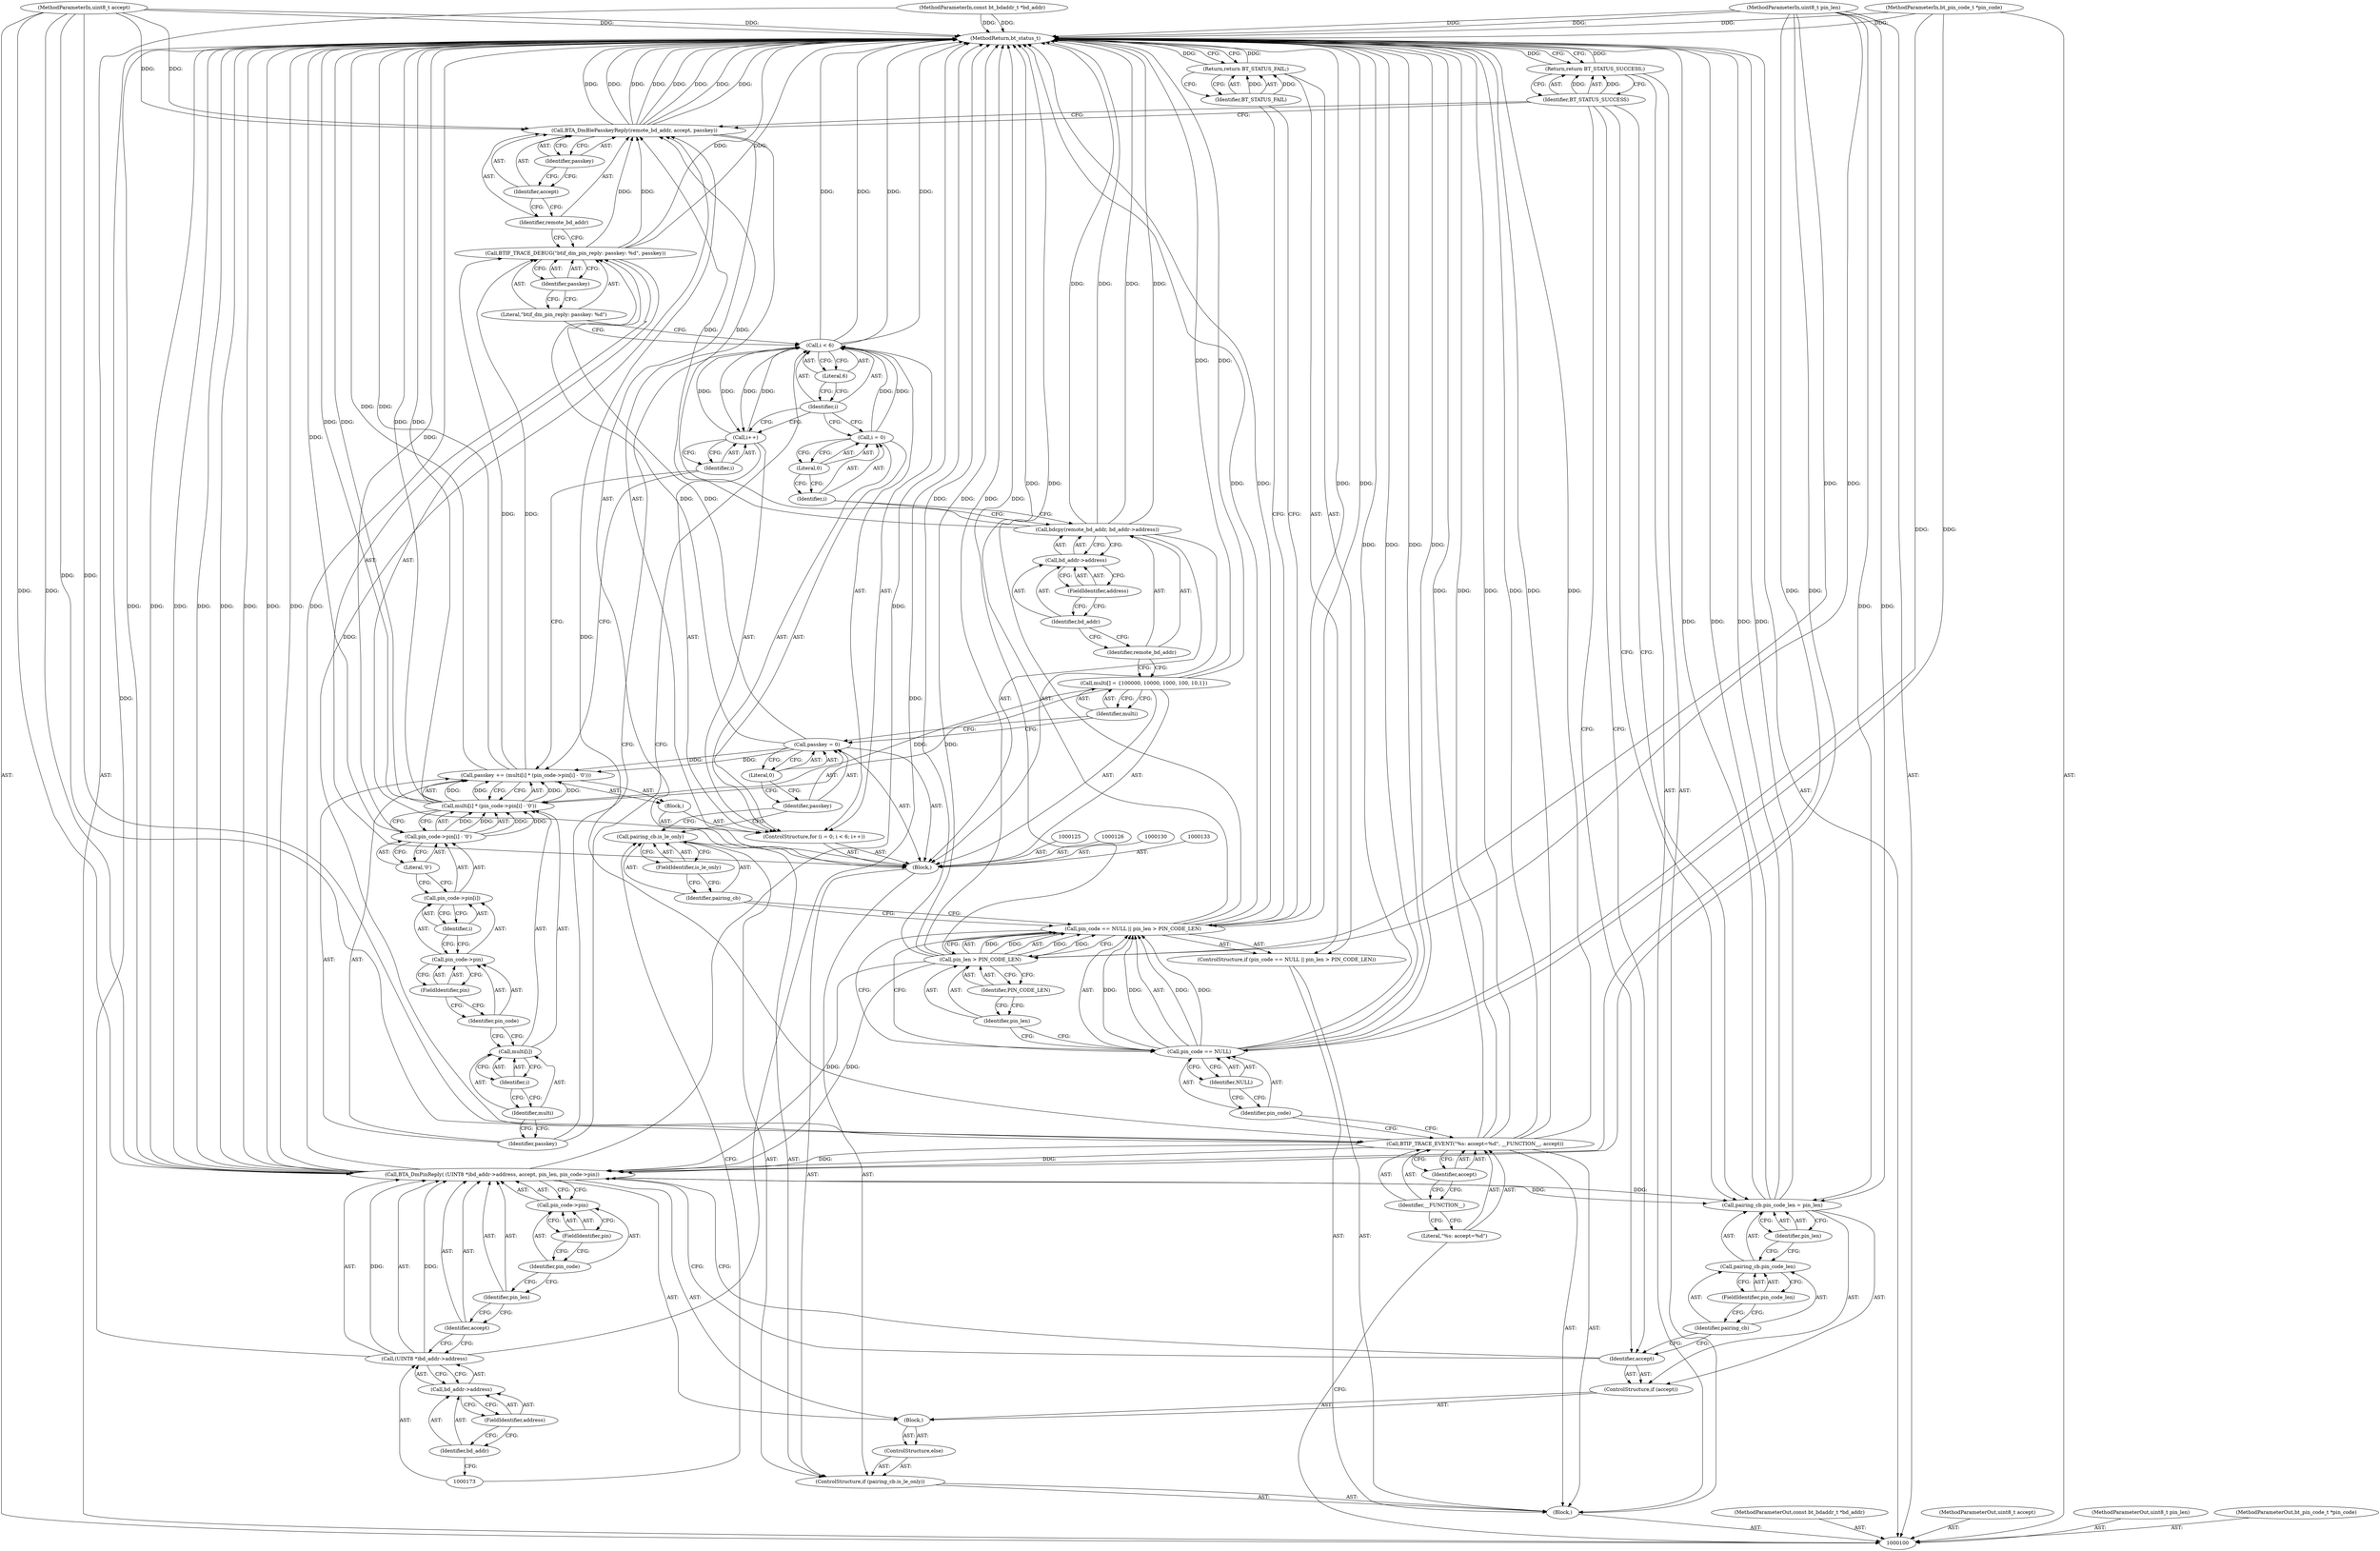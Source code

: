 digraph "0_Android_9b534de2aca5d790c2a1c4d76b545f16137d95dd" {
"1000191" [label="(MethodReturn,bt_status_t)"];
"1000101" [label="(MethodParameterIn,const bt_bdaddr_t *bd_addr)"];
"1000298" [label="(MethodParameterOut,const bt_bdaddr_t *bd_addr)"];
"1000102" [label="(MethodParameterIn,uint8_t accept)"];
"1000299" [label="(MethodParameterOut,uint8_t accept)"];
"1000120" [label="(ControlStructure,if (pairing_cb.is_le_only))"];
"1000123" [label="(FieldIdentifier,is_le_only)"];
"1000121" [label="(Call,pairing_cb.is_le_only)"];
"1000122" [label="(Identifier,pairing_cb)"];
"1000127" [label="(Call,passkey = 0)"];
"1000128" [label="(Identifier,passkey)"];
"1000129" [label="(Literal,0)"];
"1000131" [label="(Call,multi[] = {100000, 10000, 1000, 100, 10,1})"];
"1000132" [label="(Identifier,multi)"];
"1000124" [label="(Block,)"];
"1000135" [label="(Identifier,remote_bd_addr)"];
"1000136" [label="(Call,bd_addr->address)"];
"1000137" [label="(Identifier,bd_addr)"];
"1000138" [label="(FieldIdentifier,address)"];
"1000134" [label="(Call,bdcpy(remote_bd_addr, bd_addr->address))"];
"1000139" [label="(ControlStructure,for (i = 0; i < 6; i++))"];
"1000142" [label="(Literal,0)"];
"1000143" [label="(Call,i < 6)"];
"1000144" [label="(Identifier,i)"];
"1000145" [label="(Literal,6)"];
"1000146" [label="(Call,i++)"];
"1000147" [label="(Identifier,i)"];
"1000140" [label="(Call,i = 0)"];
"1000141" [label="(Identifier,i)"];
"1000148" [label="(Block,)"];
"1000149" [label="(Call,passkey += (multi[i] * (pin_code->pin[i] - '0')))"];
"1000150" [label="(Identifier,passkey)"];
"1000151" [label="(Call,multi[i] * (pin_code->pin[i] - '0'))"];
"1000152" [label="(Call,multi[i])"];
"1000153" [label="(Identifier,multi)"];
"1000154" [label="(Identifier,i)"];
"1000155" [label="(Call,pin_code->pin[i] - '0')"];
"1000156" [label="(Call,pin_code->pin[i])"];
"1000157" [label="(Call,pin_code->pin)"];
"1000158" [label="(Identifier,pin_code)"];
"1000159" [label="(FieldIdentifier,pin)"];
"1000160" [label="(Identifier,i)"];
"1000161" [label="(Literal,'0')"];
"1000163" [label="(Literal,\"btif_dm_pin_reply: passkey: %d\")"];
"1000164" [label="(Identifier,passkey)"];
"1000162" [label="(Call,BTIF_TRACE_DEBUG(\"btif_dm_pin_reply: passkey: %d\", passkey))"];
"1000166" [label="(Identifier,remote_bd_addr)"];
"1000167" [label="(Identifier,accept)"];
"1000168" [label="(Identifier,passkey)"];
"1000165" [label="(Call,BTA_DmBlePasskeyReply(remote_bd_addr, accept, passkey))"];
"1000169" [label="(ControlStructure,else)"];
"1000170" [label="(Block,)"];
"1000172" [label="(Call,(UINT8 *)bd_addr->address)"];
"1000174" [label="(Call,bd_addr->address)"];
"1000175" [label="(Identifier,bd_addr)"];
"1000176" [label="(FieldIdentifier,address)"];
"1000177" [label="(Identifier,accept)"];
"1000178" [label="(Identifier,pin_len)"];
"1000179" [label="(Call,pin_code->pin)"];
"1000180" [label="(Identifier,pin_code)"];
"1000181" [label="(FieldIdentifier,pin)"];
"1000171" [label="(Call,BTA_DmPinReply( (UINT8 *)bd_addr->address, accept, pin_len, pin_code->pin))"];
"1000182" [label="(ControlStructure,if (accept))"];
"1000183" [label="(Identifier,accept)"];
"1000184" [label="(Call,pairing_cb.pin_code_len = pin_len)"];
"1000185" [label="(Call,pairing_cb.pin_code_len)"];
"1000186" [label="(Identifier,pairing_cb)"];
"1000187" [label="(FieldIdentifier,pin_code_len)"];
"1000188" [label="(Identifier,pin_len)"];
"1000103" [label="(MethodParameterIn,uint8_t pin_len)"];
"1000300" [label="(MethodParameterOut,uint8_t pin_len)"];
"1000104" [label="(MethodParameterIn,bt_pin_code_t *pin_code)"];
"1000301" [label="(MethodParameterOut,bt_pin_code_t *pin_code)"];
"1000189" [label="(Return,return BT_STATUS_SUCCESS;)"];
"1000190" [label="(Identifier,BT_STATUS_SUCCESS)"];
"1000105" [label="(Block,)"];
"1000107" [label="(Literal,\"%s: accept=%d\")"];
"1000108" [label="(Identifier,__FUNCTION__)"];
"1000106" [label="(Call,BTIF_TRACE_EVENT(\"%s: accept=%d\", __FUNCTION__, accept))"];
"1000109" [label="(Identifier,accept)"];
"1000114" [label="(Identifier,NULL)"];
"1000115" [label="(Call,pin_len > PIN_CODE_LEN)"];
"1000116" [label="(Identifier,pin_len)"];
"1000117" [label="(Identifier,PIN_CODE_LEN)"];
"1000110" [label="(ControlStructure,if (pin_code == NULL || pin_len > PIN_CODE_LEN))"];
"1000111" [label="(Call,pin_code == NULL || pin_len > PIN_CODE_LEN)"];
"1000112" [label="(Call,pin_code == NULL)"];
"1000113" [label="(Identifier,pin_code)"];
"1000119" [label="(Identifier,BT_STATUS_FAIL)"];
"1000118" [label="(Return,return BT_STATUS_FAIL;)"];
"1000191" -> "1000100"  [label="AST: "];
"1000191" -> "1000118"  [label="CFG: "];
"1000191" -> "1000189"  [label="CFG: "];
"1000165" -> "1000191"  [label="DDG: "];
"1000165" -> "1000191"  [label="DDG: "];
"1000165" -> "1000191"  [label="DDG: "];
"1000165" -> "1000191"  [label="DDG: "];
"1000171" -> "1000191"  [label="DDG: "];
"1000171" -> "1000191"  [label="DDG: "];
"1000171" -> "1000191"  [label="DDG: "];
"1000171" -> "1000191"  [label="DDG: "];
"1000171" -> "1000191"  [label="DDG: "];
"1000106" -> "1000191"  [label="DDG: "];
"1000106" -> "1000191"  [label="DDG: "];
"1000106" -> "1000191"  [label="DDG: "];
"1000184" -> "1000191"  [label="DDG: "];
"1000184" -> "1000191"  [label="DDG: "];
"1000149" -> "1000191"  [label="DDG: "];
"1000112" -> "1000191"  [label="DDG: "];
"1000112" -> "1000191"  [label="DDG: "];
"1000131" -> "1000191"  [label="DDG: "];
"1000111" -> "1000191"  [label="DDG: "];
"1000111" -> "1000191"  [label="DDG: "];
"1000111" -> "1000191"  [label="DDG: "];
"1000155" -> "1000191"  [label="DDG: "];
"1000115" -> "1000191"  [label="DDG: "];
"1000115" -> "1000191"  [label="DDG: "];
"1000104" -> "1000191"  [label="DDG: "];
"1000151" -> "1000191"  [label="DDG: "];
"1000151" -> "1000191"  [label="DDG: "];
"1000103" -> "1000191"  [label="DDG: "];
"1000143" -> "1000191"  [label="DDG: "];
"1000143" -> "1000191"  [label="DDG: "];
"1000134" -> "1000191"  [label="DDG: "];
"1000134" -> "1000191"  [label="DDG: "];
"1000102" -> "1000191"  [label="DDG: "];
"1000101" -> "1000191"  [label="DDG: "];
"1000162" -> "1000191"  [label="DDG: "];
"1000172" -> "1000191"  [label="DDG: "];
"1000118" -> "1000191"  [label="DDG: "];
"1000189" -> "1000191"  [label="DDG: "];
"1000101" -> "1000100"  [label="AST: "];
"1000101" -> "1000191"  [label="DDG: "];
"1000298" -> "1000100"  [label="AST: "];
"1000102" -> "1000100"  [label="AST: "];
"1000102" -> "1000191"  [label="DDG: "];
"1000102" -> "1000106"  [label="DDG: "];
"1000102" -> "1000165"  [label="DDG: "];
"1000102" -> "1000171"  [label="DDG: "];
"1000299" -> "1000100"  [label="AST: "];
"1000120" -> "1000105"  [label="AST: "];
"1000121" -> "1000120"  [label="AST: "];
"1000124" -> "1000120"  [label="AST: "];
"1000169" -> "1000120"  [label="AST: "];
"1000123" -> "1000121"  [label="AST: "];
"1000123" -> "1000122"  [label="CFG: "];
"1000121" -> "1000123"  [label="CFG: "];
"1000121" -> "1000120"  [label="AST: "];
"1000121" -> "1000123"  [label="CFG: "];
"1000122" -> "1000121"  [label="AST: "];
"1000123" -> "1000121"  [label="AST: "];
"1000128" -> "1000121"  [label="CFG: "];
"1000173" -> "1000121"  [label="CFG: "];
"1000122" -> "1000121"  [label="AST: "];
"1000122" -> "1000111"  [label="CFG: "];
"1000123" -> "1000122"  [label="CFG: "];
"1000127" -> "1000124"  [label="AST: "];
"1000127" -> "1000129"  [label="CFG: "];
"1000128" -> "1000127"  [label="AST: "];
"1000129" -> "1000127"  [label="AST: "];
"1000132" -> "1000127"  [label="CFG: "];
"1000127" -> "1000149"  [label="DDG: "];
"1000127" -> "1000162"  [label="DDG: "];
"1000128" -> "1000127"  [label="AST: "];
"1000128" -> "1000121"  [label="CFG: "];
"1000129" -> "1000128"  [label="CFG: "];
"1000129" -> "1000127"  [label="AST: "];
"1000129" -> "1000128"  [label="CFG: "];
"1000127" -> "1000129"  [label="CFG: "];
"1000131" -> "1000124"  [label="AST: "];
"1000131" -> "1000132"  [label="CFG: "];
"1000132" -> "1000131"  [label="AST: "];
"1000135" -> "1000131"  [label="CFG: "];
"1000131" -> "1000191"  [label="DDG: "];
"1000131" -> "1000151"  [label="DDG: "];
"1000132" -> "1000131"  [label="AST: "];
"1000132" -> "1000127"  [label="CFG: "];
"1000131" -> "1000132"  [label="CFG: "];
"1000124" -> "1000120"  [label="AST: "];
"1000125" -> "1000124"  [label="AST: "];
"1000126" -> "1000124"  [label="AST: "];
"1000127" -> "1000124"  [label="AST: "];
"1000130" -> "1000124"  [label="AST: "];
"1000131" -> "1000124"  [label="AST: "];
"1000133" -> "1000124"  [label="AST: "];
"1000134" -> "1000124"  [label="AST: "];
"1000139" -> "1000124"  [label="AST: "];
"1000162" -> "1000124"  [label="AST: "];
"1000165" -> "1000124"  [label="AST: "];
"1000135" -> "1000134"  [label="AST: "];
"1000135" -> "1000131"  [label="CFG: "];
"1000137" -> "1000135"  [label="CFG: "];
"1000136" -> "1000134"  [label="AST: "];
"1000136" -> "1000138"  [label="CFG: "];
"1000137" -> "1000136"  [label="AST: "];
"1000138" -> "1000136"  [label="AST: "];
"1000134" -> "1000136"  [label="CFG: "];
"1000137" -> "1000136"  [label="AST: "];
"1000137" -> "1000135"  [label="CFG: "];
"1000138" -> "1000137"  [label="CFG: "];
"1000138" -> "1000136"  [label="AST: "];
"1000138" -> "1000137"  [label="CFG: "];
"1000136" -> "1000138"  [label="CFG: "];
"1000134" -> "1000124"  [label="AST: "];
"1000134" -> "1000136"  [label="CFG: "];
"1000135" -> "1000134"  [label="AST: "];
"1000136" -> "1000134"  [label="AST: "];
"1000141" -> "1000134"  [label="CFG: "];
"1000134" -> "1000191"  [label="DDG: "];
"1000134" -> "1000191"  [label="DDG: "];
"1000134" -> "1000165"  [label="DDG: "];
"1000139" -> "1000124"  [label="AST: "];
"1000140" -> "1000139"  [label="AST: "];
"1000143" -> "1000139"  [label="AST: "];
"1000146" -> "1000139"  [label="AST: "];
"1000148" -> "1000139"  [label="AST: "];
"1000142" -> "1000140"  [label="AST: "];
"1000142" -> "1000141"  [label="CFG: "];
"1000140" -> "1000142"  [label="CFG: "];
"1000143" -> "1000139"  [label="AST: "];
"1000143" -> "1000145"  [label="CFG: "];
"1000144" -> "1000143"  [label="AST: "];
"1000145" -> "1000143"  [label="AST: "];
"1000150" -> "1000143"  [label="CFG: "];
"1000163" -> "1000143"  [label="CFG: "];
"1000143" -> "1000191"  [label="DDG: "];
"1000143" -> "1000191"  [label="DDG: "];
"1000140" -> "1000143"  [label="DDG: "];
"1000146" -> "1000143"  [label="DDG: "];
"1000143" -> "1000146"  [label="DDG: "];
"1000144" -> "1000143"  [label="AST: "];
"1000144" -> "1000140"  [label="CFG: "];
"1000144" -> "1000146"  [label="CFG: "];
"1000145" -> "1000144"  [label="CFG: "];
"1000145" -> "1000143"  [label="AST: "];
"1000145" -> "1000144"  [label="CFG: "];
"1000143" -> "1000145"  [label="CFG: "];
"1000146" -> "1000139"  [label="AST: "];
"1000146" -> "1000147"  [label="CFG: "];
"1000147" -> "1000146"  [label="AST: "];
"1000144" -> "1000146"  [label="CFG: "];
"1000146" -> "1000143"  [label="DDG: "];
"1000143" -> "1000146"  [label="DDG: "];
"1000147" -> "1000146"  [label="AST: "];
"1000147" -> "1000149"  [label="CFG: "];
"1000146" -> "1000147"  [label="CFG: "];
"1000140" -> "1000139"  [label="AST: "];
"1000140" -> "1000142"  [label="CFG: "];
"1000141" -> "1000140"  [label="AST: "];
"1000142" -> "1000140"  [label="AST: "];
"1000144" -> "1000140"  [label="CFG: "];
"1000140" -> "1000143"  [label="DDG: "];
"1000141" -> "1000140"  [label="AST: "];
"1000141" -> "1000134"  [label="CFG: "];
"1000142" -> "1000141"  [label="CFG: "];
"1000148" -> "1000139"  [label="AST: "];
"1000149" -> "1000148"  [label="AST: "];
"1000149" -> "1000148"  [label="AST: "];
"1000149" -> "1000151"  [label="CFG: "];
"1000150" -> "1000149"  [label="AST: "];
"1000151" -> "1000149"  [label="AST: "];
"1000147" -> "1000149"  [label="CFG: "];
"1000149" -> "1000191"  [label="DDG: "];
"1000151" -> "1000149"  [label="DDG: "];
"1000151" -> "1000149"  [label="DDG: "];
"1000127" -> "1000149"  [label="DDG: "];
"1000149" -> "1000162"  [label="DDG: "];
"1000150" -> "1000149"  [label="AST: "];
"1000150" -> "1000143"  [label="CFG: "];
"1000153" -> "1000150"  [label="CFG: "];
"1000151" -> "1000149"  [label="AST: "];
"1000151" -> "1000155"  [label="CFG: "];
"1000152" -> "1000151"  [label="AST: "];
"1000155" -> "1000151"  [label="AST: "];
"1000149" -> "1000151"  [label="CFG: "];
"1000151" -> "1000191"  [label="DDG: "];
"1000151" -> "1000191"  [label="DDG: "];
"1000151" -> "1000149"  [label="DDG: "];
"1000151" -> "1000149"  [label="DDG: "];
"1000131" -> "1000151"  [label="DDG: "];
"1000155" -> "1000151"  [label="DDG: "];
"1000155" -> "1000151"  [label="DDG: "];
"1000152" -> "1000151"  [label="AST: "];
"1000152" -> "1000154"  [label="CFG: "];
"1000153" -> "1000152"  [label="AST: "];
"1000154" -> "1000152"  [label="AST: "];
"1000158" -> "1000152"  [label="CFG: "];
"1000153" -> "1000152"  [label="AST: "];
"1000153" -> "1000150"  [label="CFG: "];
"1000154" -> "1000153"  [label="CFG: "];
"1000154" -> "1000152"  [label="AST: "];
"1000154" -> "1000153"  [label="CFG: "];
"1000152" -> "1000154"  [label="CFG: "];
"1000155" -> "1000151"  [label="AST: "];
"1000155" -> "1000161"  [label="CFG: "];
"1000156" -> "1000155"  [label="AST: "];
"1000161" -> "1000155"  [label="AST: "];
"1000151" -> "1000155"  [label="CFG: "];
"1000155" -> "1000191"  [label="DDG: "];
"1000155" -> "1000151"  [label="DDG: "];
"1000155" -> "1000151"  [label="DDG: "];
"1000156" -> "1000155"  [label="AST: "];
"1000156" -> "1000160"  [label="CFG: "];
"1000157" -> "1000156"  [label="AST: "];
"1000160" -> "1000156"  [label="AST: "];
"1000161" -> "1000156"  [label="CFG: "];
"1000157" -> "1000156"  [label="AST: "];
"1000157" -> "1000159"  [label="CFG: "];
"1000158" -> "1000157"  [label="AST: "];
"1000159" -> "1000157"  [label="AST: "];
"1000160" -> "1000157"  [label="CFG: "];
"1000158" -> "1000157"  [label="AST: "];
"1000158" -> "1000152"  [label="CFG: "];
"1000159" -> "1000158"  [label="CFG: "];
"1000159" -> "1000157"  [label="AST: "];
"1000159" -> "1000158"  [label="CFG: "];
"1000157" -> "1000159"  [label="CFG: "];
"1000160" -> "1000156"  [label="AST: "];
"1000160" -> "1000157"  [label="CFG: "];
"1000156" -> "1000160"  [label="CFG: "];
"1000161" -> "1000155"  [label="AST: "];
"1000161" -> "1000156"  [label="CFG: "];
"1000155" -> "1000161"  [label="CFG: "];
"1000163" -> "1000162"  [label="AST: "];
"1000163" -> "1000143"  [label="CFG: "];
"1000164" -> "1000163"  [label="CFG: "];
"1000164" -> "1000162"  [label="AST: "];
"1000164" -> "1000163"  [label="CFG: "];
"1000162" -> "1000164"  [label="CFG: "];
"1000162" -> "1000124"  [label="AST: "];
"1000162" -> "1000164"  [label="CFG: "];
"1000163" -> "1000162"  [label="AST: "];
"1000164" -> "1000162"  [label="AST: "];
"1000166" -> "1000162"  [label="CFG: "];
"1000162" -> "1000191"  [label="DDG: "];
"1000149" -> "1000162"  [label="DDG: "];
"1000127" -> "1000162"  [label="DDG: "];
"1000162" -> "1000165"  [label="DDG: "];
"1000166" -> "1000165"  [label="AST: "];
"1000166" -> "1000162"  [label="CFG: "];
"1000167" -> "1000166"  [label="CFG: "];
"1000167" -> "1000165"  [label="AST: "];
"1000167" -> "1000166"  [label="CFG: "];
"1000168" -> "1000167"  [label="CFG: "];
"1000168" -> "1000165"  [label="AST: "];
"1000168" -> "1000167"  [label="CFG: "];
"1000165" -> "1000168"  [label="CFG: "];
"1000165" -> "1000124"  [label="AST: "];
"1000165" -> "1000168"  [label="CFG: "];
"1000166" -> "1000165"  [label="AST: "];
"1000167" -> "1000165"  [label="AST: "];
"1000168" -> "1000165"  [label="AST: "];
"1000190" -> "1000165"  [label="CFG: "];
"1000165" -> "1000191"  [label="DDG: "];
"1000165" -> "1000191"  [label="DDG: "];
"1000165" -> "1000191"  [label="DDG: "];
"1000165" -> "1000191"  [label="DDG: "];
"1000134" -> "1000165"  [label="DDG: "];
"1000106" -> "1000165"  [label="DDG: "];
"1000102" -> "1000165"  [label="DDG: "];
"1000162" -> "1000165"  [label="DDG: "];
"1000169" -> "1000120"  [label="AST: "];
"1000170" -> "1000169"  [label="AST: "];
"1000170" -> "1000169"  [label="AST: "];
"1000171" -> "1000170"  [label="AST: "];
"1000182" -> "1000170"  [label="AST: "];
"1000172" -> "1000171"  [label="AST: "];
"1000172" -> "1000174"  [label="CFG: "];
"1000173" -> "1000172"  [label="AST: "];
"1000174" -> "1000172"  [label="AST: "];
"1000177" -> "1000172"  [label="CFG: "];
"1000172" -> "1000191"  [label="DDG: "];
"1000172" -> "1000171"  [label="DDG: "];
"1000174" -> "1000172"  [label="AST: "];
"1000174" -> "1000176"  [label="CFG: "];
"1000175" -> "1000174"  [label="AST: "];
"1000176" -> "1000174"  [label="AST: "];
"1000172" -> "1000174"  [label="CFG: "];
"1000175" -> "1000174"  [label="AST: "];
"1000175" -> "1000173"  [label="CFG: "];
"1000176" -> "1000175"  [label="CFG: "];
"1000176" -> "1000174"  [label="AST: "];
"1000176" -> "1000175"  [label="CFG: "];
"1000174" -> "1000176"  [label="CFG: "];
"1000177" -> "1000171"  [label="AST: "];
"1000177" -> "1000172"  [label="CFG: "];
"1000178" -> "1000177"  [label="CFG: "];
"1000178" -> "1000171"  [label="AST: "];
"1000178" -> "1000177"  [label="CFG: "];
"1000180" -> "1000178"  [label="CFG: "];
"1000179" -> "1000171"  [label="AST: "];
"1000179" -> "1000181"  [label="CFG: "];
"1000180" -> "1000179"  [label="AST: "];
"1000181" -> "1000179"  [label="AST: "];
"1000171" -> "1000179"  [label="CFG: "];
"1000180" -> "1000179"  [label="AST: "];
"1000180" -> "1000178"  [label="CFG: "];
"1000181" -> "1000180"  [label="CFG: "];
"1000181" -> "1000179"  [label="AST: "];
"1000181" -> "1000180"  [label="CFG: "];
"1000179" -> "1000181"  [label="CFG: "];
"1000171" -> "1000170"  [label="AST: "];
"1000171" -> "1000179"  [label="CFG: "];
"1000172" -> "1000171"  [label="AST: "];
"1000177" -> "1000171"  [label="AST: "];
"1000178" -> "1000171"  [label="AST: "];
"1000179" -> "1000171"  [label="AST: "];
"1000183" -> "1000171"  [label="CFG: "];
"1000171" -> "1000191"  [label="DDG: "];
"1000171" -> "1000191"  [label="DDG: "];
"1000171" -> "1000191"  [label="DDG: "];
"1000171" -> "1000191"  [label="DDG: "];
"1000171" -> "1000191"  [label="DDG: "];
"1000172" -> "1000171"  [label="DDG: "];
"1000106" -> "1000171"  [label="DDG: "];
"1000102" -> "1000171"  [label="DDG: "];
"1000115" -> "1000171"  [label="DDG: "];
"1000103" -> "1000171"  [label="DDG: "];
"1000171" -> "1000184"  [label="DDG: "];
"1000182" -> "1000170"  [label="AST: "];
"1000183" -> "1000182"  [label="AST: "];
"1000184" -> "1000182"  [label="AST: "];
"1000183" -> "1000182"  [label="AST: "];
"1000183" -> "1000171"  [label="CFG: "];
"1000186" -> "1000183"  [label="CFG: "];
"1000190" -> "1000183"  [label="CFG: "];
"1000184" -> "1000182"  [label="AST: "];
"1000184" -> "1000188"  [label="CFG: "];
"1000185" -> "1000184"  [label="AST: "];
"1000188" -> "1000184"  [label="AST: "];
"1000190" -> "1000184"  [label="CFG: "];
"1000184" -> "1000191"  [label="DDG: "];
"1000184" -> "1000191"  [label="DDG: "];
"1000171" -> "1000184"  [label="DDG: "];
"1000103" -> "1000184"  [label="DDG: "];
"1000185" -> "1000184"  [label="AST: "];
"1000185" -> "1000187"  [label="CFG: "];
"1000186" -> "1000185"  [label="AST: "];
"1000187" -> "1000185"  [label="AST: "];
"1000188" -> "1000185"  [label="CFG: "];
"1000186" -> "1000185"  [label="AST: "];
"1000186" -> "1000183"  [label="CFG: "];
"1000187" -> "1000186"  [label="CFG: "];
"1000187" -> "1000185"  [label="AST: "];
"1000187" -> "1000186"  [label="CFG: "];
"1000185" -> "1000187"  [label="CFG: "];
"1000188" -> "1000184"  [label="AST: "];
"1000188" -> "1000185"  [label="CFG: "];
"1000184" -> "1000188"  [label="CFG: "];
"1000103" -> "1000100"  [label="AST: "];
"1000103" -> "1000191"  [label="DDG: "];
"1000103" -> "1000115"  [label="DDG: "];
"1000103" -> "1000171"  [label="DDG: "];
"1000103" -> "1000184"  [label="DDG: "];
"1000300" -> "1000100"  [label="AST: "];
"1000104" -> "1000100"  [label="AST: "];
"1000104" -> "1000191"  [label="DDG: "];
"1000104" -> "1000112"  [label="DDG: "];
"1000301" -> "1000100"  [label="AST: "];
"1000189" -> "1000105"  [label="AST: "];
"1000189" -> "1000190"  [label="CFG: "];
"1000190" -> "1000189"  [label="AST: "];
"1000191" -> "1000189"  [label="CFG: "];
"1000189" -> "1000191"  [label="DDG: "];
"1000190" -> "1000189"  [label="DDG: "];
"1000190" -> "1000189"  [label="AST: "];
"1000190" -> "1000165"  [label="CFG: "];
"1000190" -> "1000184"  [label="CFG: "];
"1000190" -> "1000183"  [label="CFG: "];
"1000189" -> "1000190"  [label="CFG: "];
"1000190" -> "1000189"  [label="DDG: "];
"1000105" -> "1000100"  [label="AST: "];
"1000106" -> "1000105"  [label="AST: "];
"1000110" -> "1000105"  [label="AST: "];
"1000120" -> "1000105"  [label="AST: "];
"1000189" -> "1000105"  [label="AST: "];
"1000107" -> "1000106"  [label="AST: "];
"1000107" -> "1000100"  [label="CFG: "];
"1000108" -> "1000107"  [label="CFG: "];
"1000108" -> "1000106"  [label="AST: "];
"1000108" -> "1000107"  [label="CFG: "];
"1000109" -> "1000108"  [label="CFG: "];
"1000106" -> "1000105"  [label="AST: "];
"1000106" -> "1000109"  [label="CFG: "];
"1000107" -> "1000106"  [label="AST: "];
"1000108" -> "1000106"  [label="AST: "];
"1000109" -> "1000106"  [label="AST: "];
"1000113" -> "1000106"  [label="CFG: "];
"1000106" -> "1000191"  [label="DDG: "];
"1000106" -> "1000191"  [label="DDG: "];
"1000106" -> "1000191"  [label="DDG: "];
"1000102" -> "1000106"  [label="DDG: "];
"1000106" -> "1000165"  [label="DDG: "];
"1000106" -> "1000171"  [label="DDG: "];
"1000109" -> "1000106"  [label="AST: "];
"1000109" -> "1000108"  [label="CFG: "];
"1000106" -> "1000109"  [label="CFG: "];
"1000114" -> "1000112"  [label="AST: "];
"1000114" -> "1000113"  [label="CFG: "];
"1000112" -> "1000114"  [label="CFG: "];
"1000115" -> "1000111"  [label="AST: "];
"1000115" -> "1000117"  [label="CFG: "];
"1000116" -> "1000115"  [label="AST: "];
"1000117" -> "1000115"  [label="AST: "];
"1000111" -> "1000115"  [label="CFG: "];
"1000115" -> "1000191"  [label="DDG: "];
"1000115" -> "1000191"  [label="DDG: "];
"1000115" -> "1000111"  [label="DDG: "];
"1000115" -> "1000111"  [label="DDG: "];
"1000103" -> "1000115"  [label="DDG: "];
"1000115" -> "1000171"  [label="DDG: "];
"1000116" -> "1000115"  [label="AST: "];
"1000116" -> "1000112"  [label="CFG: "];
"1000117" -> "1000116"  [label="CFG: "];
"1000117" -> "1000115"  [label="AST: "];
"1000117" -> "1000116"  [label="CFG: "];
"1000115" -> "1000117"  [label="CFG: "];
"1000110" -> "1000105"  [label="AST: "];
"1000111" -> "1000110"  [label="AST: "];
"1000118" -> "1000110"  [label="AST: "];
"1000111" -> "1000110"  [label="AST: "];
"1000111" -> "1000112"  [label="CFG: "];
"1000111" -> "1000115"  [label="CFG: "];
"1000112" -> "1000111"  [label="AST: "];
"1000115" -> "1000111"  [label="AST: "];
"1000119" -> "1000111"  [label="CFG: "];
"1000122" -> "1000111"  [label="CFG: "];
"1000111" -> "1000191"  [label="DDG: "];
"1000111" -> "1000191"  [label="DDG: "];
"1000111" -> "1000191"  [label="DDG: "];
"1000112" -> "1000111"  [label="DDG: "];
"1000112" -> "1000111"  [label="DDG: "];
"1000115" -> "1000111"  [label="DDG: "];
"1000115" -> "1000111"  [label="DDG: "];
"1000112" -> "1000111"  [label="AST: "];
"1000112" -> "1000114"  [label="CFG: "];
"1000113" -> "1000112"  [label="AST: "];
"1000114" -> "1000112"  [label="AST: "];
"1000116" -> "1000112"  [label="CFG: "];
"1000111" -> "1000112"  [label="CFG: "];
"1000112" -> "1000191"  [label="DDG: "];
"1000112" -> "1000191"  [label="DDG: "];
"1000112" -> "1000111"  [label="DDG: "];
"1000112" -> "1000111"  [label="DDG: "];
"1000104" -> "1000112"  [label="DDG: "];
"1000113" -> "1000112"  [label="AST: "];
"1000113" -> "1000106"  [label="CFG: "];
"1000114" -> "1000113"  [label="CFG: "];
"1000119" -> "1000118"  [label="AST: "];
"1000119" -> "1000111"  [label="CFG: "];
"1000118" -> "1000119"  [label="CFG: "];
"1000119" -> "1000118"  [label="DDG: "];
"1000118" -> "1000110"  [label="AST: "];
"1000118" -> "1000119"  [label="CFG: "];
"1000119" -> "1000118"  [label="AST: "];
"1000191" -> "1000118"  [label="CFG: "];
"1000118" -> "1000191"  [label="DDG: "];
"1000119" -> "1000118"  [label="DDG: "];
}

